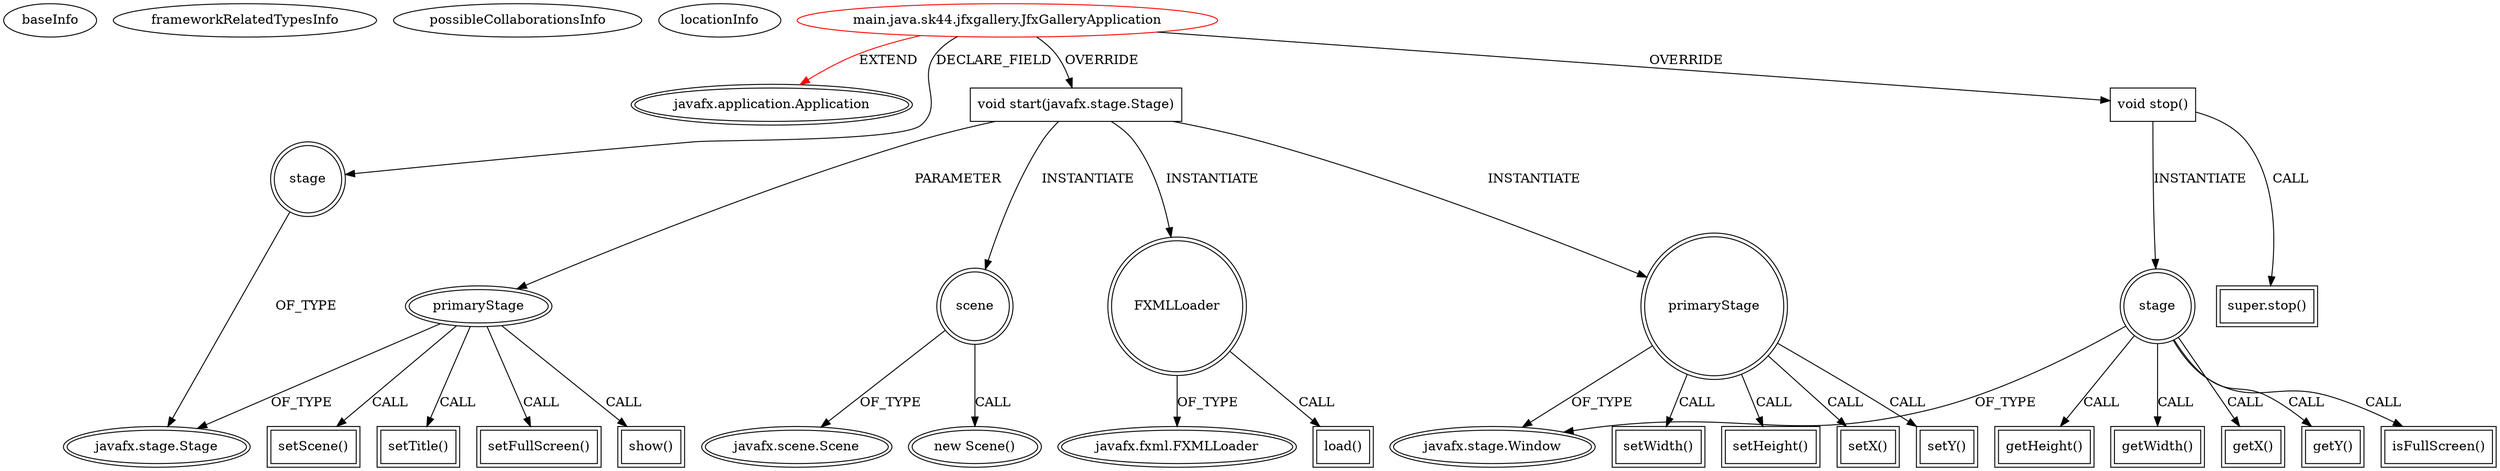 digraph {
baseInfo[graphId=4194,category="extension_graph",isAnonymous=false,possibleRelation=false]
frameworkRelatedTypesInfo[0="javafx.application.Application"]
possibleCollaborationsInfo[]
locationInfo[projectName="sk44-javafx-gallery",filePath="/sk44-javafx-gallery/javafx-gallery-master/src/main/java/sk44/jfxgallery/JfxGalleryApplication.java",contextSignature="JfxGalleryApplication",graphId="4194"]
0[label="main.java.sk44.jfxgallery.JfxGalleryApplication",vertexType="ROOT_CLIENT_CLASS_DECLARATION",isFrameworkType=false,color=red]
1[label="javafx.application.Application",vertexType="FRAMEWORK_CLASS_TYPE",isFrameworkType=true,peripheries=2]
2[label="stage",vertexType="FIELD_DECLARATION",isFrameworkType=true,peripheries=2,shape=circle]
3[label="javafx.stage.Stage",vertexType="FRAMEWORK_CLASS_TYPE",isFrameworkType=true,peripheries=2]
4[label="void start(javafx.stage.Stage)",vertexType="OVERRIDING_METHOD_DECLARATION",isFrameworkType=false,shape=box]
5[label="primaryStage",vertexType="PARAMETER_DECLARATION",isFrameworkType=true,peripheries=2]
8[label="scene",vertexType="VARIABLE_EXPRESION",isFrameworkType=true,peripheries=2,shape=circle]
9[label="javafx.scene.Scene",vertexType="FRAMEWORK_CLASS_TYPE",isFrameworkType=true,peripheries=2]
7[label="new Scene()",vertexType="CONSTRUCTOR_CALL",isFrameworkType=true,peripheries=2]
10[label="FXMLLoader",vertexType="VARIABLE_EXPRESION",isFrameworkType=true,peripheries=2,shape=circle]
12[label="javafx.fxml.FXMLLoader",vertexType="FRAMEWORK_CLASS_TYPE",isFrameworkType=true,peripheries=2]
11[label="load()",vertexType="INSIDE_CALL",isFrameworkType=true,peripheries=2,shape=box]
14[label="setScene()",vertexType="INSIDE_CALL",isFrameworkType=true,peripheries=2,shape=box]
16[label="setTitle()",vertexType="INSIDE_CALL",isFrameworkType=true,peripheries=2,shape=box]
17[label="primaryStage",vertexType="VARIABLE_EXPRESION",isFrameworkType=true,peripheries=2,shape=circle]
19[label="javafx.stage.Window",vertexType="FRAMEWORK_CLASS_TYPE",isFrameworkType=true,peripheries=2]
18[label="setWidth()",vertexType="INSIDE_CALL",isFrameworkType=true,peripheries=2,shape=box]
21[label="setHeight()",vertexType="INSIDE_CALL",isFrameworkType=true,peripheries=2,shape=box]
23[label="setFullScreen()",vertexType="INSIDE_CALL",isFrameworkType=true,peripheries=2,shape=box]
25[label="setX()",vertexType="INSIDE_CALL",isFrameworkType=true,peripheries=2,shape=box]
27[label="setY()",vertexType="INSIDE_CALL",isFrameworkType=true,peripheries=2,shape=box]
29[label="show()",vertexType="INSIDE_CALL",isFrameworkType=true,peripheries=2,shape=box]
30[label="void stop()",vertexType="OVERRIDING_METHOD_DECLARATION",isFrameworkType=false,shape=box]
31[label="stage",vertexType="VARIABLE_EXPRESION",isFrameworkType=true,peripheries=2,shape=circle]
32[label="getHeight()",vertexType="INSIDE_CALL",isFrameworkType=true,peripheries=2,shape=box]
35[label="getWidth()",vertexType="INSIDE_CALL",isFrameworkType=true,peripheries=2,shape=box]
37[label="getX()",vertexType="INSIDE_CALL",isFrameworkType=true,peripheries=2,shape=box]
39[label="getY()",vertexType="INSIDE_CALL",isFrameworkType=true,peripheries=2,shape=box]
41[label="isFullScreen()",vertexType="INSIDE_CALL",isFrameworkType=true,peripheries=2,shape=box]
42[label="super.stop()",vertexType="SUPER_CALL",isFrameworkType=true,peripheries=2,shape=box]
0->1[label="EXTEND",color=red]
0->2[label="DECLARE_FIELD"]
2->3[label="OF_TYPE"]
0->4[label="OVERRIDE"]
5->3[label="OF_TYPE"]
4->5[label="PARAMETER"]
4->8[label="INSTANTIATE"]
8->9[label="OF_TYPE"]
8->7[label="CALL"]
4->10[label="INSTANTIATE"]
10->12[label="OF_TYPE"]
10->11[label="CALL"]
5->14[label="CALL"]
5->16[label="CALL"]
4->17[label="INSTANTIATE"]
17->19[label="OF_TYPE"]
17->18[label="CALL"]
17->21[label="CALL"]
5->23[label="CALL"]
17->25[label="CALL"]
17->27[label="CALL"]
5->29[label="CALL"]
0->30[label="OVERRIDE"]
30->31[label="INSTANTIATE"]
31->19[label="OF_TYPE"]
31->32[label="CALL"]
31->35[label="CALL"]
31->37[label="CALL"]
31->39[label="CALL"]
31->41[label="CALL"]
30->42[label="CALL"]
}
